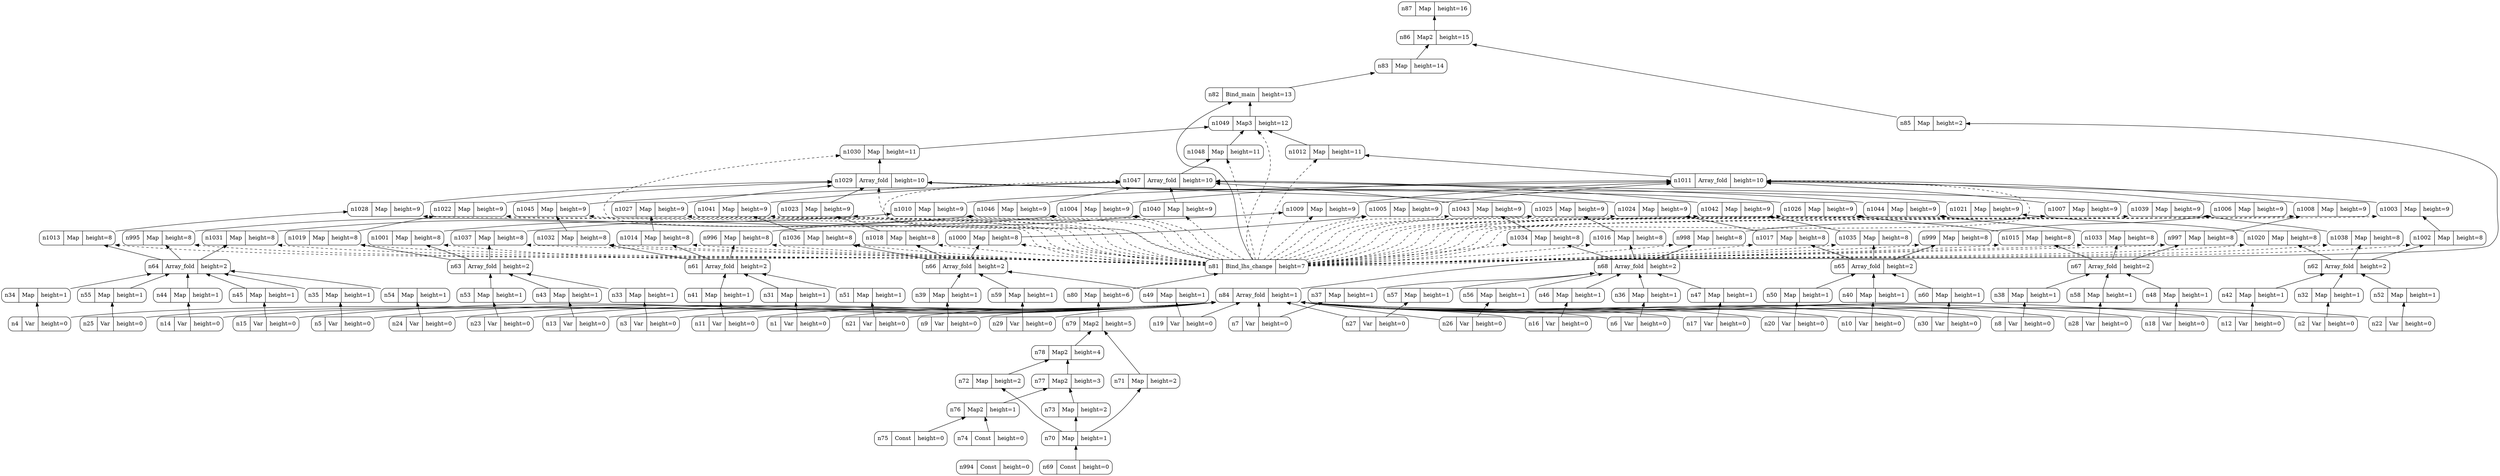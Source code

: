 digraph G {
  rankdir = BT
  n994 [shape=Mrecord label="{{n994|Const|height=0}}" ]
  n87 [shape=Mrecord label="{{n87|Map|height=16}}" ]
  n86 -> n87
  n86 [shape=Mrecord label="{{n86|Map2|height=15}}" ]
  n83 -> n86
  n85 -> n86
  n83 [shape=Mrecord label="{{n83|Map|height=14}}" ]
  n82 -> n83
  n82 [shape=Mrecord label="{{n82|Bind_main|height=13}}" ]
  n81 -> n82
  n1049 -> n82
  n81 [shape=Mrecord label="{{n81|Bind_lhs_change|height=7}}" ]
  n80 -> n81
  n80 [shape=Mrecord label="{{n80|Map|height=6}}" ]
  n79 -> n80
  n79 [shape=Mrecord label="{{n79|Map2|height=5}}" ]
  n71 -> n79
  n78 -> n79
  n71 [shape=Mrecord label="{{n71|Map|height=2}}" ]
  n70 -> n71
  n70 [shape=Mrecord label="{{n70|Map|height=1}}" ]
  n69 -> n70
  n69 [shape=Mrecord label="{{n69|Const|height=0}}" ]
  n78 [shape=Mrecord label="{{n78|Map2|height=4}}" ]
  n72 -> n78
  n77 -> n78
  n72 [shape=Mrecord label="{{n72|Map|height=2}}" ]
  n70 -> n72
  n77 [shape=Mrecord label="{{n77|Map2|height=3}}" ]
  n73 -> n77
  n76 -> n77
  n73 [shape=Mrecord label="{{n73|Map|height=2}}" ]
  n70 -> n73
  n76 [shape=Mrecord label="{{n76|Map2|height=1}}" ]
  n74 -> n76
  n75 -> n76
  n74 [shape=Mrecord label="{{n74|Const|height=0}}" ]
  n75 [shape=Mrecord label="{{n75|Const|height=0}}" ]
  n1049 [shape=Mrecord label="{{n1049|Map3|height=12}}" ]
  n1012 -> n1049
  n1030 -> n1049
  n1048 -> n1049
  n1012 [shape=Mrecord label="{{n1012|Map|height=11}}" ]
  n1011 -> n1012
  n1011 [shape=Mrecord label="{{n1011|Array_fold|height=10}}" ]
  n1010 -> n1011
  n1009 -> n1011
  n1008 -> n1011
  n1007 -> n1011
  n1006 -> n1011
  n1005 -> n1011
  n1004 -> n1011
  n1003 -> n1011
  n1010 [shape=Mrecord label="{{n1010|Map|height=9}}" ]
  n995 -> n1010
  n995 [shape=Mrecord label="{{n995|Map|height=8}}" ]
  n64 -> n995
  n64 [shape=Mrecord label="{{n64|Array_fold|height=2}}" ]
  n55 -> n64
  n45 -> n64
  n35 -> n64
  n54 -> n64
  n44 -> n64
  n34 -> n64
  n55 [shape=Mrecord label="{{n55|Map|height=1}}" ]
  n25 -> n55
  n25 [shape=Mrecord label="{{n25|Var|height=0}}" ]
  n45 [shape=Mrecord label="{{n45|Map|height=1}}" ]
  n15 -> n45
  n15 [shape=Mrecord label="{{n15|Var|height=0}}" ]
  n35 [shape=Mrecord label="{{n35|Map|height=1}}" ]
  n5 -> n35
  n5 [shape=Mrecord label="{{n5|Var|height=0}}" ]
  n54 [shape=Mrecord label="{{n54|Map|height=1}}" ]
  n24 -> n54
  n24 [shape=Mrecord label="{{n24|Var|height=0}}" ]
  n44 [shape=Mrecord label="{{n44|Map|height=1}}" ]
  n14 -> n44
  n14 [shape=Mrecord label="{{n14|Var|height=0}}" ]
  n34 [shape=Mrecord label="{{n34|Map|height=1}}" ]
  n4 -> n34
  n4 [shape=Mrecord label="{{n4|Var|height=0}}" ]
  n1009 [shape=Mrecord label="{{n1009|Map|height=9}}" ]
  n996 -> n1009
  n996 [shape=Mrecord label="{{n996|Map|height=8}}" ]
  n61 -> n996
  n61 [shape=Mrecord label="{{n61|Array_fold|height=2}}" ]
  n51 -> n61
  n41 -> n61
  n31 -> n61
  n51 [shape=Mrecord label="{{n51|Map|height=1}}" ]
  n21 -> n51
  n21 [shape=Mrecord label="{{n21|Var|height=0}}" ]
  n41 [shape=Mrecord label="{{n41|Map|height=1}}" ]
  n11 -> n41
  n11 [shape=Mrecord label="{{n11|Var|height=0}}" ]
  n31 [shape=Mrecord label="{{n31|Map|height=1}}" ]
  n1 -> n31
  n1 [shape=Mrecord label="{{n1|Var|height=0}}" ]
  n1008 [shape=Mrecord label="{{n1008|Map|height=9}}" ]
  n997 -> n1008
  n997 [shape=Mrecord label="{{n997|Map|height=8}}" ]
  n67 -> n997
  n67 [shape=Mrecord label="{{n67|Array_fold|height=2}}" ]
  n58 -> n67
  n48 -> n67
  n38 -> n67
  n58 [shape=Mrecord label="{{n58|Map|height=1}}" ]
  n28 -> n58
  n28 [shape=Mrecord label="{{n28|Var|height=0}}" ]
  n48 [shape=Mrecord label="{{n48|Map|height=1}}" ]
  n18 -> n48
  n18 [shape=Mrecord label="{{n18|Var|height=0}}" ]
  n38 [shape=Mrecord label="{{n38|Map|height=1}}" ]
  n8 -> n38
  n8 [shape=Mrecord label="{{n8|Var|height=0}}" ]
  n1007 [shape=Mrecord label="{{n1007|Map|height=9}}" ]
  n998 -> n1007
  n998 [shape=Mrecord label="{{n998|Map|height=8}}" ]
  n68 -> n998
  n68 [shape=Mrecord label="{{n68|Array_fold|height=2}}" ]
  n57 -> n68
  n47 -> n68
  n37 -> n68
  n56 -> n68
  n46 -> n68
  n36 -> n68
  n57 [shape=Mrecord label="{{n57|Map|height=1}}" ]
  n27 -> n57
  n27 [shape=Mrecord label="{{n27|Var|height=0}}" ]
  n47 [shape=Mrecord label="{{n47|Map|height=1}}" ]
  n17 -> n47
  n17 [shape=Mrecord label="{{n17|Var|height=0}}" ]
  n37 [shape=Mrecord label="{{n37|Map|height=1}}" ]
  n7 -> n37
  n7 [shape=Mrecord label="{{n7|Var|height=0}}" ]
  n56 [shape=Mrecord label="{{n56|Map|height=1}}" ]
  n26 -> n56
  n26 [shape=Mrecord label="{{n26|Var|height=0}}" ]
  n46 [shape=Mrecord label="{{n46|Map|height=1}}" ]
  n16 -> n46
  n16 [shape=Mrecord label="{{n16|Var|height=0}}" ]
  n36 [shape=Mrecord label="{{n36|Map|height=1}}" ]
  n6 -> n36
  n6 [shape=Mrecord label="{{n6|Var|height=0}}" ]
  n1006 [shape=Mrecord label="{{n1006|Map|height=9}}" ]
  n999 -> n1006
  n999 [shape=Mrecord label="{{n999|Map|height=8}}" ]
  n65 -> n999
  n65 [shape=Mrecord label="{{n65|Array_fold|height=2}}" ]
  n60 -> n65
  n50 -> n65
  n40 -> n65
  n60 [shape=Mrecord label="{{n60|Map|height=1}}" ]
  n30 -> n60
  n30 [shape=Mrecord label="{{n30|Var|height=0}}" ]
  n50 [shape=Mrecord label="{{n50|Map|height=1}}" ]
  n20 -> n50
  n20 [shape=Mrecord label="{{n20|Var|height=0}}" ]
  n40 [shape=Mrecord label="{{n40|Map|height=1}}" ]
  n10 -> n40
  n10 [shape=Mrecord label="{{n10|Var|height=0}}" ]
  n1005 [shape=Mrecord label="{{n1005|Map|height=9}}" ]
  n1000 -> n1005
  n1000 [shape=Mrecord label="{{n1000|Map|height=8}}" ]
  n66 -> n1000
  n66 [shape=Mrecord label="{{n66|Array_fold|height=2}}" ]
  n59 -> n66
  n49 -> n66
  n39 -> n66
  n59 [shape=Mrecord label="{{n59|Map|height=1}}" ]
  n29 -> n59
  n29 [shape=Mrecord label="{{n29|Var|height=0}}" ]
  n49 [shape=Mrecord label="{{n49|Map|height=1}}" ]
  n19 -> n49
  n19 [shape=Mrecord label="{{n19|Var|height=0}}" ]
  n39 [shape=Mrecord label="{{n39|Map|height=1}}" ]
  n9 -> n39
  n9 [shape=Mrecord label="{{n9|Var|height=0}}" ]
  n1004 [shape=Mrecord label="{{n1004|Map|height=9}}" ]
  n1001 -> n1004
  n1001 [shape=Mrecord label="{{n1001|Map|height=8}}" ]
  n63 -> n1001
  n63 [shape=Mrecord label="{{n63|Array_fold|height=2}}" ]
  n53 -> n63
  n43 -> n63
  n33 -> n63
  n53 [shape=Mrecord label="{{n53|Map|height=1}}" ]
  n23 -> n53
  n23 [shape=Mrecord label="{{n23|Var|height=0}}" ]
  n43 [shape=Mrecord label="{{n43|Map|height=1}}" ]
  n13 -> n43
  n13 [shape=Mrecord label="{{n13|Var|height=0}}" ]
  n33 [shape=Mrecord label="{{n33|Map|height=1}}" ]
  n3 -> n33
  n3 [shape=Mrecord label="{{n3|Var|height=0}}" ]
  n1003 [shape=Mrecord label="{{n1003|Map|height=9}}" ]
  n1002 -> n1003
  n1002 [shape=Mrecord label="{{n1002|Map|height=8}}" ]
  n62 -> n1002
  n62 [shape=Mrecord label="{{n62|Array_fold|height=2}}" ]
  n52 -> n62
  n42 -> n62
  n32 -> n62
  n52 [shape=Mrecord label="{{n52|Map|height=1}}" ]
  n22 -> n52
  n22 [shape=Mrecord label="{{n22|Var|height=0}}" ]
  n42 [shape=Mrecord label="{{n42|Map|height=1}}" ]
  n12 -> n42
  n12 [shape=Mrecord label="{{n12|Var|height=0}}" ]
  n32 [shape=Mrecord label="{{n32|Map|height=1}}" ]
  n2 -> n32
  n2 [shape=Mrecord label="{{n2|Var|height=0}}" ]
  n1030 [shape=Mrecord label="{{n1030|Map|height=11}}" ]
  n1029 -> n1030
  n1029 [shape=Mrecord label="{{n1029|Array_fold|height=10}}" ]
  n1028 -> n1029
  n1027 -> n1029
  n1026 -> n1029
  n1025 -> n1029
  n1024 -> n1029
  n1023 -> n1029
  n1022 -> n1029
  n1021 -> n1029
  n1028 [shape=Mrecord label="{{n1028|Map|height=9}}" ]
  n1013 -> n1028
  n1013 [shape=Mrecord label="{{n1013|Map|height=8}}" ]
  n64 -> n1013
  n1027 [shape=Mrecord label="{{n1027|Map|height=9}}" ]
  n1014 -> n1027
  n1014 [shape=Mrecord label="{{n1014|Map|height=8}}" ]
  n61 -> n1014
  n1026 [shape=Mrecord label="{{n1026|Map|height=9}}" ]
  n1015 -> n1026
  n1015 [shape=Mrecord label="{{n1015|Map|height=8}}" ]
  n67 -> n1015
  n1025 [shape=Mrecord label="{{n1025|Map|height=9}}" ]
  n1016 -> n1025
  n1016 [shape=Mrecord label="{{n1016|Map|height=8}}" ]
  n68 -> n1016
  n1024 [shape=Mrecord label="{{n1024|Map|height=9}}" ]
  n1017 -> n1024
  n1017 [shape=Mrecord label="{{n1017|Map|height=8}}" ]
  n65 -> n1017
  n1023 [shape=Mrecord label="{{n1023|Map|height=9}}" ]
  n1018 -> n1023
  n1018 [shape=Mrecord label="{{n1018|Map|height=8}}" ]
  n66 -> n1018
  n1022 [shape=Mrecord label="{{n1022|Map|height=9}}" ]
  n1019 -> n1022
  n1019 [shape=Mrecord label="{{n1019|Map|height=8}}" ]
  n63 -> n1019
  n1021 [shape=Mrecord label="{{n1021|Map|height=9}}" ]
  n1020 -> n1021
  n1020 [shape=Mrecord label="{{n1020|Map|height=8}}" ]
  n62 -> n1020
  n1048 [shape=Mrecord label="{{n1048|Map|height=11}}" ]
  n1047 -> n1048
  n1047 [shape=Mrecord label="{{n1047|Array_fold|height=10}}" ]
  n1046 -> n1047
  n1045 -> n1047
  n1044 -> n1047
  n1043 -> n1047
  n1042 -> n1047
  n1041 -> n1047
  n1040 -> n1047
  n1039 -> n1047
  n1046 [shape=Mrecord label="{{n1046|Map|height=9}}" ]
  n1031 -> n1046
  n1031 [shape=Mrecord label="{{n1031|Map|height=8}}" ]
  n64 -> n1031
  n1045 [shape=Mrecord label="{{n1045|Map|height=9}}" ]
  n1032 -> n1045
  n1032 [shape=Mrecord label="{{n1032|Map|height=8}}" ]
  n61 -> n1032
  n1044 [shape=Mrecord label="{{n1044|Map|height=9}}" ]
  n1033 -> n1044
  n1033 [shape=Mrecord label="{{n1033|Map|height=8}}" ]
  n67 -> n1033
  n1043 [shape=Mrecord label="{{n1043|Map|height=9}}" ]
  n1034 -> n1043
  n1034 [shape=Mrecord label="{{n1034|Map|height=8}}" ]
  n68 -> n1034
  n1042 [shape=Mrecord label="{{n1042|Map|height=9}}" ]
  n1035 -> n1042
  n1035 [shape=Mrecord label="{{n1035|Map|height=8}}" ]
  n65 -> n1035
  n1041 [shape=Mrecord label="{{n1041|Map|height=9}}" ]
  n1036 -> n1041
  n1036 [shape=Mrecord label="{{n1036|Map|height=8}}" ]
  n66 -> n1036
  n1040 [shape=Mrecord label="{{n1040|Map|height=9}}" ]
  n1037 -> n1040
  n1037 [shape=Mrecord label="{{n1037|Map|height=8}}" ]
  n63 -> n1037
  n1039 [shape=Mrecord label="{{n1039|Map|height=9}}" ]
  n1038 -> n1039
  n1038 [shape=Mrecord label="{{n1038|Map|height=8}}" ]
  n62 -> n1038
  n85 [shape=Mrecord label="{{n85|Map|height=2}}" ]
  n84 -> n85
  n84 [shape=Mrecord label="{{n84|Array_fold|height=1}}" ]
  n30 -> n84
  n29 -> n84
  n28 -> n84
  n27 -> n84
  n26 -> n84
  n25 -> n84
  n24 -> n84
  n23 -> n84
  n22 -> n84
  n21 -> n84
  n20 -> n84
  n19 -> n84
  n18 -> n84
  n17 -> n84
  n16 -> n84
  n15 -> n84
  n14 -> n84
  n13 -> n84
  n12 -> n84
  n11 -> n84
  n10 -> n84
  n9 -> n84
  n8 -> n84
  n7 -> n84
  n6 -> n84
  n5 -> n84
  n4 -> n84
  n3 -> n84
  n2 -> n84
  n1 -> n84
  n81 -> n995 [style=dashed]
  n81 -> n996 [style=dashed]
  n81 -> n997 [style=dashed]
  n81 -> n998 [style=dashed]
  n81 -> n999 [style=dashed]
  n81 -> n1000 [style=dashed]
  n81 -> n1001 [style=dashed]
  n81 -> n1002 [style=dashed]
  n81 -> n1003 [style=dashed]
  n81 -> n1004 [style=dashed]
  n81 -> n1005 [style=dashed]
  n81 -> n1006 [style=dashed]
  n81 -> n1007 [style=dashed]
  n81 -> n1008 [style=dashed]
  n81 -> n1009 [style=dashed]
  n81 -> n1010 [style=dashed]
  n81 -> n1011 [style=dashed]
  n81 -> n1012 [style=dashed]
  n81 -> n1013 [style=dashed]
  n81 -> n1014 [style=dashed]
  n81 -> n1015 [style=dashed]
  n81 -> n1016 [style=dashed]
  n81 -> n1017 [style=dashed]
  n81 -> n1018 [style=dashed]
  n81 -> n1019 [style=dashed]
  n81 -> n1020 [style=dashed]
  n81 -> n1021 [style=dashed]
  n81 -> n1022 [style=dashed]
  n81 -> n1023 [style=dashed]
  n81 -> n1024 [style=dashed]
  n81 -> n1025 [style=dashed]
  n81 -> n1026 [style=dashed]
  n81 -> n1027 [style=dashed]
  n81 -> n1028 [style=dashed]
  n81 -> n1029 [style=dashed]
  n81 -> n1030 [style=dashed]
  n81 -> n1031 [style=dashed]
  n81 -> n1032 [style=dashed]
  n81 -> n1033 [style=dashed]
  n81 -> n1034 [style=dashed]
  n81 -> n1035 [style=dashed]
  n81 -> n1036 [style=dashed]
  n81 -> n1037 [style=dashed]
  n81 -> n1038 [style=dashed]
  n81 -> n1039 [style=dashed]
  n81 -> n1040 [style=dashed]
  n81 -> n1041 [style=dashed]
  n81 -> n1042 [style=dashed]
  n81 -> n1043 [style=dashed]
  n81 -> n1044 [style=dashed]
  n81 -> n1045 [style=dashed]
  n81 -> n1046 [style=dashed]
  n81 -> n1047 [style=dashed]
  n81 -> n1048 [style=dashed]
  n81 -> n1049 [style=dashed]
}
